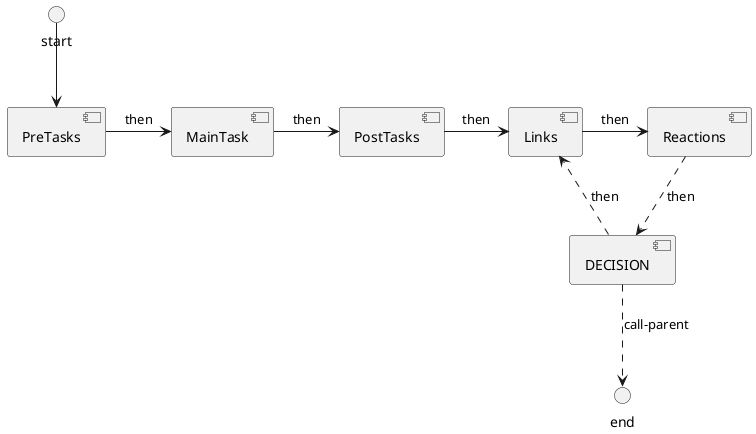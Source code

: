 @startuml

    start --> [PreTasks]
	[PreTasks] -right-> [MainTask] : then
	[MainTask] -right-> [PostTasks] : then
	[PostTasks] -right-> [Links] : then

	[Links] -right-> [Reactions] : then

	[Reactions] .down.> [DECISION]  : then
	[DECISION]  .right.> [Links] : then
	[DECISION]  ..> end : call-parent
@enduml